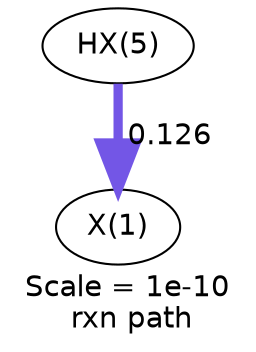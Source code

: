 digraph reaction_paths {
center=1;
s10 -> s9[fontname="Helvetica", style="setlinewidth(4.44)", arrowsize=2.22, color="0.7, 0.626, 0.9"
, label=" 0.126"];
s9 [ fontname="Helvetica", label="X(1)"];
s10 [ fontname="Helvetica", label="HX(5)"];
 label = "Scale = 1e-10\l rxn path";
 fontname = "Helvetica";
}
